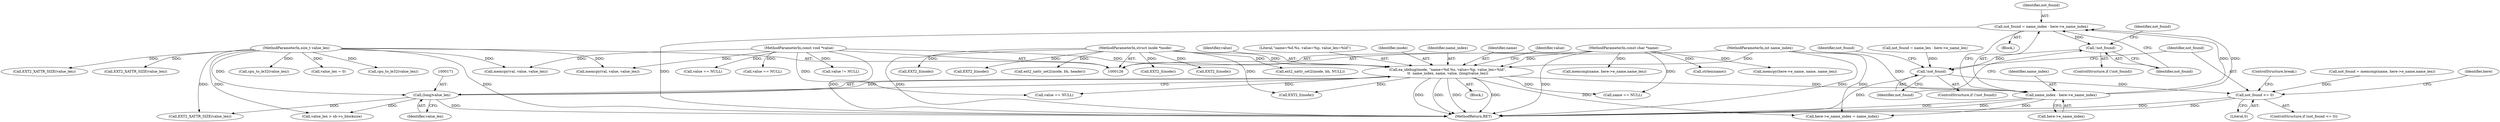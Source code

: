 digraph "0_linux_be0726d33cb8f411945884664924bed3cb8c70ee_10@integer" {
"1000335" [label="(Call,not_found = name_index - here->e_name_index)"];
"1000337" [label="(Call,name_index - here->e_name_index)"];
"1000164" [label="(Call,ea_idebug(inode, \"name=%d.%s, value=%p, value_len=%ld\",\n\t\t  name_index, name, value, (long)value_len))"];
"1000127" [label="(MethodParameterIn,struct inode *inode)"];
"1000128" [label="(MethodParameterIn,int name_index)"];
"1000129" [label="(MethodParameterIn,const char *name)"];
"1000130" [label="(MethodParameterIn,const void *value)"];
"1000170" [label="(Call,(long)value_len)"];
"1000131" [label="(MethodParameterIn,size_t value_len)"];
"1000343" [label="(Call,!not_found)"];
"1000353" [label="(Call,!not_found)"];
"1000364" [label="(Call,not_found <= 0)"];
"1000168" [label="(Identifier,name)"];
"1000128" [label="(MethodParameterIn,int name_index)"];
"1000282" [label="(Call,EXT2_I(inode))"];
"1000865" [label="(Call,value == NULL)"];
"1000189" [label="(Call,strlen(name))"];
"1000917" [label="(Call,EXT2_XATTR_SIZE(value_len))"];
"1000336" [label="(Identifier,not_found)"];
"1000172" [label="(Identifier,value_len)"];
"1000731" [label="(Call,memcpy(here->e_name, name, name_len))"];
"1000783" [label="(Call,EXT2_XATTR_SIZE(value_len))"];
"1001012" [label="(Call,EXT2_I(inode))"];
"1000369" [label="(Identifier,here)"];
"1001017" [label="(MethodReturn,RET)"];
"1000721" [label="(Call,here->e_name_index = name_index)"];
"1000175" [label="(Identifier,value)"];
"1000365" [label="(Identifier,not_found)"];
"1000466" [label="(Call,value == NULL)"];
"1000196" [label="(Call,value_len > sb->s_blocksize)"];
"1000169" [label="(Identifier,value)"];
"1000345" [label="(Call,not_found = name_len - here->e_name_len)"];
"1000367" [label="(ControlStructure,break;)"];
"1000342" [label="(ControlStructure,if (!not_found))"];
"1000298" [label="(Block,)"];
"1000346" [label="(Identifier,not_found)"];
"1000174" [label="(Call,value == NULL)"];
"1000909" [label="(Call,cpu_to_le32(value_len))"];
"1000364" [label="(Call,not_found <= 0)"];
"1000170" [label="(Call,(long)value_len)"];
"1000166" [label="(Literal,\"name=%d.%s, value=%p, value_len=%ld\")"];
"1000366" [label="(Literal,0)"];
"1000354" [label="(Identifier,not_found)"];
"1000357" [label="(Call,memcmp(name, here->e_name,name_len))"];
"1000353" [label="(Call,!not_found)"];
"1000355" [label="(Call,not_found = memcmp(name, here->e_name,name_len))"];
"1000181" [label="(Call,name == NULL)"];
"1000177" [label="(Call,value_len = 0)"];
"1000131" [label="(MethodParameterIn,size_t value_len)"];
"1000337" [label="(Call,name_index - here->e_name_index)"];
"1000335" [label="(Call,not_found = name_index - here->e_name_index)"];
"1000790" [label="(Call,cpu_to_le32(value_len))"];
"1000972" [label="(Call,ext2_xattr_set2(inode, bh, NULL))"];
"1000534" [label="(Call,EXT2_XATTR_SIZE(value_len))"];
"1000363" [label="(ControlStructure,if (not_found <= 0))"];
"1000164" [label="(Call,ea_idebug(inode, \"name=%d.%s, value=%p, value_len=%ld\",\n\t\t  name_index, name, value, (long)value_len))"];
"1000352" [label="(ControlStructure,if (!not_found))"];
"1000356" [label="(Identifier,not_found)"];
"1000127" [label="(MethodParameterIn,struct inode *inode)"];
"1000212" [label="(Call,EXT2_I(inode))"];
"1000165" [label="(Identifier,inode)"];
"1000207" [label="(Call,EXT2_I(inode))"];
"1000221" [label="(Call,EXT2_I(inode))"];
"1000992" [label="(Call,ext2_xattr_set2(inode, bh, header))"];
"1000343" [label="(Call,!not_found)"];
"1000338" [label="(Identifier,name_index)"];
"1000133" [label="(Block,)"];
"1000130" [label="(MethodParameterIn,const void *value)"];
"1000901" [label="(Call,value != NULL)"];
"1000129" [label="(MethodParameterIn,const char *name)"];
"1000167" [label="(Identifier,name_index)"];
"1000949" [label="(Call,memcpy(val, value, value_len))"];
"1000800" [label="(Call,memcpy(val, value, value_len))"];
"1000344" [label="(Identifier,not_found)"];
"1000339" [label="(Call,here->e_name_index)"];
"1000335" -> "1000298"  [label="AST: "];
"1000335" -> "1000337"  [label="CFG: "];
"1000336" -> "1000335"  [label="AST: "];
"1000337" -> "1000335"  [label="AST: "];
"1000344" -> "1000335"  [label="CFG: "];
"1000335" -> "1001017"  [label="DDG: "];
"1000337" -> "1000335"  [label="DDG: "];
"1000337" -> "1000335"  [label="DDG: "];
"1000335" -> "1000343"  [label="DDG: "];
"1000337" -> "1000339"  [label="CFG: "];
"1000338" -> "1000337"  [label="AST: "];
"1000339" -> "1000337"  [label="AST: "];
"1000337" -> "1001017"  [label="DDG: "];
"1000337" -> "1001017"  [label="DDG: "];
"1000164" -> "1000337"  [label="DDG: "];
"1000128" -> "1000337"  [label="DDG: "];
"1000337" -> "1000721"  [label="DDG: "];
"1000164" -> "1000133"  [label="AST: "];
"1000164" -> "1000170"  [label="CFG: "];
"1000165" -> "1000164"  [label="AST: "];
"1000166" -> "1000164"  [label="AST: "];
"1000167" -> "1000164"  [label="AST: "];
"1000168" -> "1000164"  [label="AST: "];
"1000169" -> "1000164"  [label="AST: "];
"1000170" -> "1000164"  [label="AST: "];
"1000175" -> "1000164"  [label="CFG: "];
"1000164" -> "1001017"  [label="DDG: "];
"1000164" -> "1001017"  [label="DDG: "];
"1000164" -> "1001017"  [label="DDG: "];
"1000164" -> "1001017"  [label="DDG: "];
"1000127" -> "1000164"  [label="DDG: "];
"1000128" -> "1000164"  [label="DDG: "];
"1000129" -> "1000164"  [label="DDG: "];
"1000130" -> "1000164"  [label="DDG: "];
"1000170" -> "1000164"  [label="DDG: "];
"1000164" -> "1000174"  [label="DDG: "];
"1000164" -> "1000181"  [label="DDG: "];
"1000164" -> "1000207"  [label="DDG: "];
"1000164" -> "1000721"  [label="DDG: "];
"1000127" -> "1000126"  [label="AST: "];
"1000127" -> "1001017"  [label="DDG: "];
"1000127" -> "1000207"  [label="DDG: "];
"1000127" -> "1000212"  [label="DDG: "];
"1000127" -> "1000221"  [label="DDG: "];
"1000127" -> "1000282"  [label="DDG: "];
"1000127" -> "1000972"  [label="DDG: "];
"1000127" -> "1000992"  [label="DDG: "];
"1000127" -> "1001012"  [label="DDG: "];
"1000128" -> "1000126"  [label="AST: "];
"1000128" -> "1001017"  [label="DDG: "];
"1000128" -> "1000721"  [label="DDG: "];
"1000129" -> "1000126"  [label="AST: "];
"1000129" -> "1001017"  [label="DDG: "];
"1000129" -> "1000181"  [label="DDG: "];
"1000129" -> "1000189"  [label="DDG: "];
"1000129" -> "1000357"  [label="DDG: "];
"1000129" -> "1000731"  [label="DDG: "];
"1000130" -> "1000126"  [label="AST: "];
"1000130" -> "1001017"  [label="DDG: "];
"1000130" -> "1000174"  [label="DDG: "];
"1000130" -> "1000466"  [label="DDG: "];
"1000130" -> "1000800"  [label="DDG: "];
"1000130" -> "1000865"  [label="DDG: "];
"1000130" -> "1000901"  [label="DDG: "];
"1000130" -> "1000949"  [label="DDG: "];
"1000170" -> "1000172"  [label="CFG: "];
"1000171" -> "1000170"  [label="AST: "];
"1000172" -> "1000170"  [label="AST: "];
"1000170" -> "1001017"  [label="DDG: "];
"1000131" -> "1000170"  [label="DDG: "];
"1000170" -> "1000196"  [label="DDG: "];
"1000170" -> "1000534"  [label="DDG: "];
"1000131" -> "1000126"  [label="AST: "];
"1000131" -> "1001017"  [label="DDG: "];
"1000131" -> "1000177"  [label="DDG: "];
"1000131" -> "1000196"  [label="DDG: "];
"1000131" -> "1000534"  [label="DDG: "];
"1000131" -> "1000783"  [label="DDG: "];
"1000131" -> "1000790"  [label="DDG: "];
"1000131" -> "1000800"  [label="DDG: "];
"1000131" -> "1000909"  [label="DDG: "];
"1000131" -> "1000917"  [label="DDG: "];
"1000131" -> "1000949"  [label="DDG: "];
"1000343" -> "1000342"  [label="AST: "];
"1000343" -> "1000344"  [label="CFG: "];
"1000344" -> "1000343"  [label="AST: "];
"1000346" -> "1000343"  [label="CFG: "];
"1000354" -> "1000343"  [label="CFG: "];
"1000343" -> "1000353"  [label="DDG: "];
"1000353" -> "1000352"  [label="AST: "];
"1000353" -> "1000354"  [label="CFG: "];
"1000354" -> "1000353"  [label="AST: "];
"1000356" -> "1000353"  [label="CFG: "];
"1000365" -> "1000353"  [label="CFG: "];
"1000353" -> "1001017"  [label="DDG: "];
"1000345" -> "1000353"  [label="DDG: "];
"1000353" -> "1000364"  [label="DDG: "];
"1000364" -> "1000363"  [label="AST: "];
"1000364" -> "1000366"  [label="CFG: "];
"1000365" -> "1000364"  [label="AST: "];
"1000366" -> "1000364"  [label="AST: "];
"1000367" -> "1000364"  [label="CFG: "];
"1000369" -> "1000364"  [label="CFG: "];
"1000364" -> "1001017"  [label="DDG: "];
"1000364" -> "1001017"  [label="DDG: "];
"1000355" -> "1000364"  [label="DDG: "];
}
